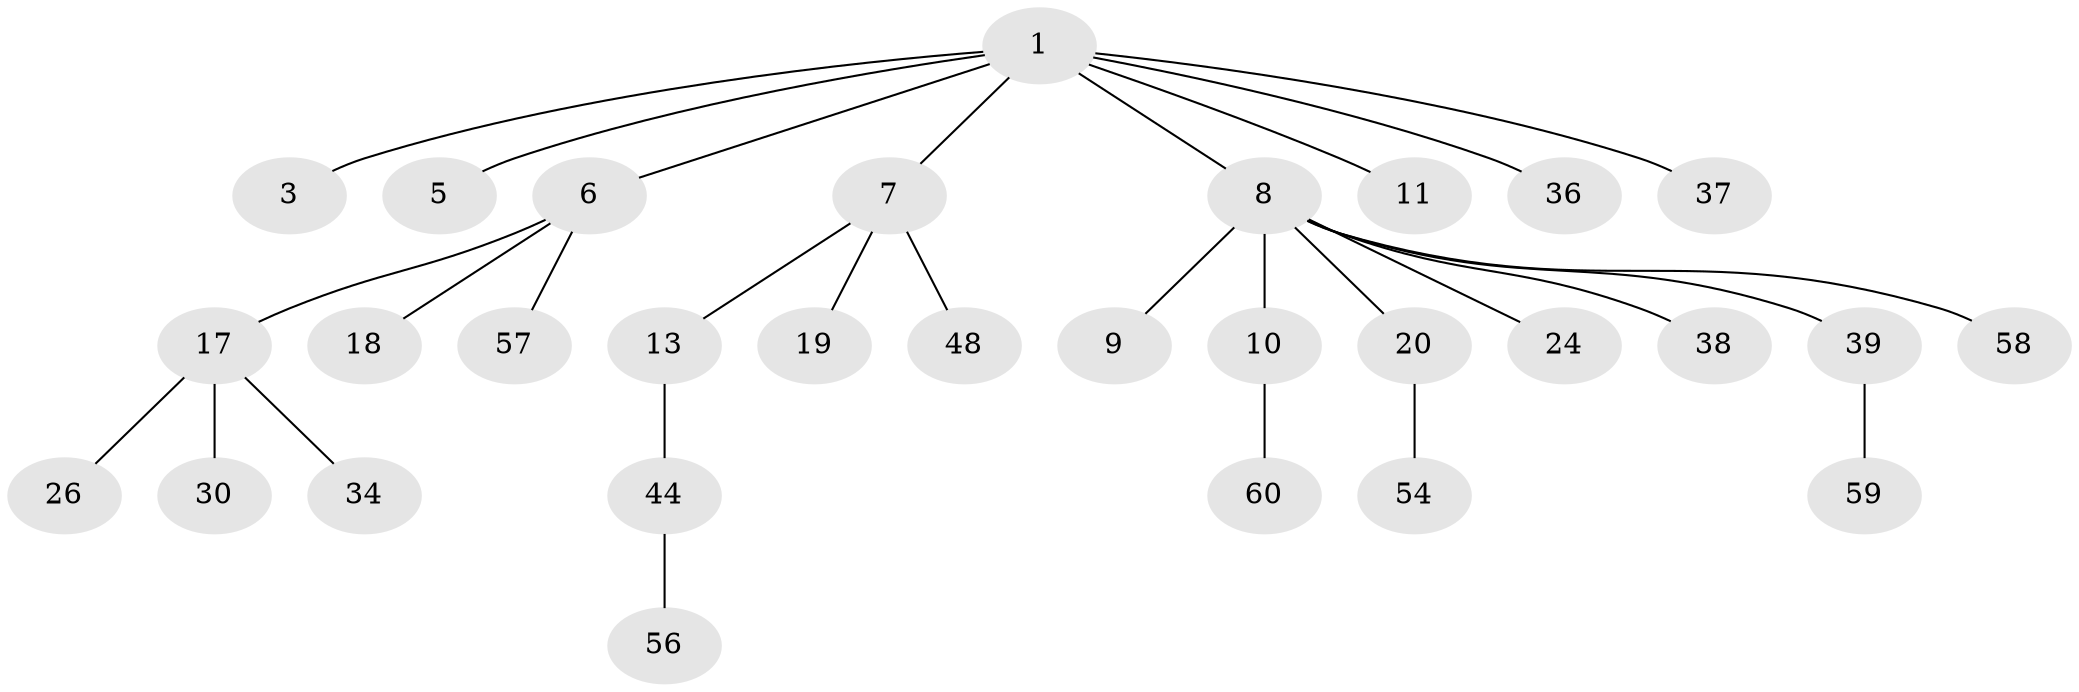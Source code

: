 // original degree distribution, {3: 0.13333333333333333, 6: 0.03333333333333333, 2: 0.18333333333333332, 1: 0.5666666666666667, 4: 0.016666666666666666, 7: 0.016666666666666666, 5: 0.05}
// Generated by graph-tools (version 1.1) at 2025/15/03/09/25 04:15:31]
// undirected, 30 vertices, 29 edges
graph export_dot {
graph [start="1"]
  node [color=gray90,style=filled];
  1 [super="+2+4"];
  3 [super="+45"];
  5;
  6 [super="+14+35"];
  7 [super="+21+43"];
  8 [super="+52+15+33"];
  9 [super="+55"];
  10 [super="+12+22+53"];
  11 [super="+46+47"];
  13 [super="+41"];
  17 [super="+31+50+28+23"];
  18;
  19 [super="+51"];
  20 [super="+32+49"];
  24;
  26 [super="+27"];
  30;
  34;
  36;
  37;
  38;
  39;
  44;
  48;
  54;
  56;
  57;
  58;
  59;
  60;
  1 -- 6;
  1 -- 3;
  1 -- 37;
  1 -- 5;
  1 -- 7;
  1 -- 11;
  1 -- 8;
  1 -- 36;
  6 -- 18;
  6 -- 17;
  6 -- 57;
  7 -- 13;
  7 -- 19;
  7 -- 48;
  8 -- 9;
  8 -- 10;
  8 -- 20;
  8 -- 24;
  8 -- 58;
  8 -- 39;
  8 -- 38;
  10 -- 60;
  13 -- 44;
  17 -- 30;
  17 -- 26;
  17 -- 34;
  20 -- 54;
  39 -- 59;
  44 -- 56;
}
